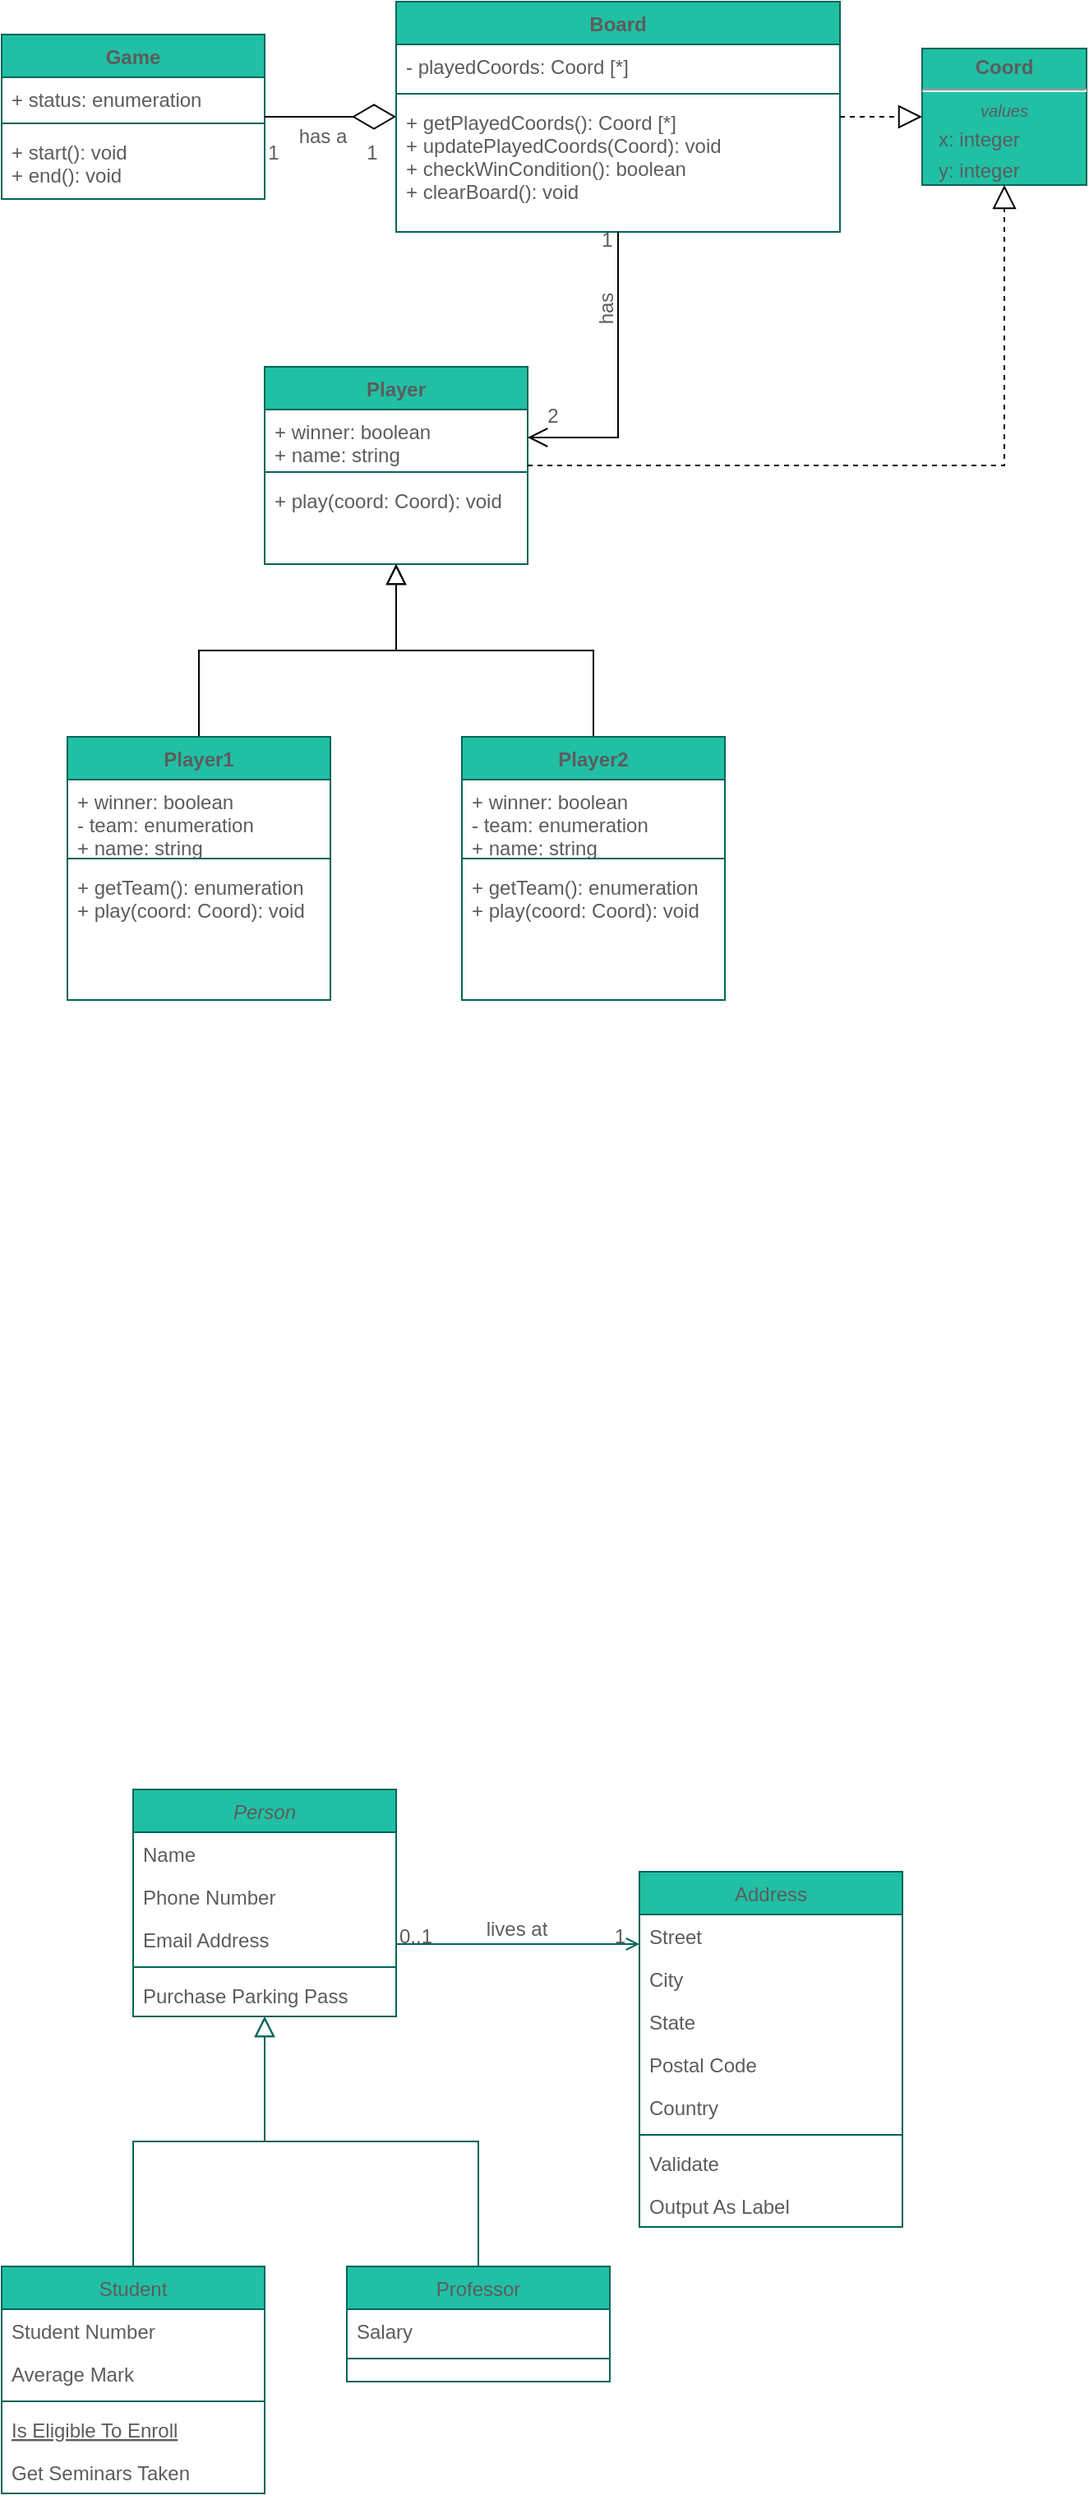 <mxfile version="20.0.4" type="device"><diagram id="C5RBs43oDa-KdzZeNtuy" name="Page-1"><mxGraphModel dx="1422" dy="752" grid="1" gridSize="10" guides="1" tooltips="1" connect="1" arrows="1" fold="1" page="1" pageScale="1" pageWidth="827" pageHeight="1169" math="0" shadow="0"><root><mxCell id="WIyWlLk6GJQsqaUBKTNV-0"/><mxCell id="WIyWlLk6GJQsqaUBKTNV-1" parent="WIyWlLk6GJQsqaUBKTNV-0"/><mxCell id="zkfFHV4jXpPFQw0GAbJ--0" value="Person" style="swimlane;fontStyle=2;align=center;verticalAlign=top;childLayout=stackLayout;horizontal=1;startSize=26;horizontalStack=0;resizeParent=1;resizeLast=0;collapsible=1;marginBottom=0;rounded=0;shadow=0;strokeWidth=1;fillColor=#21C0A5;strokeColor=#006658;fontColor=#5C5C5C;" parent="WIyWlLk6GJQsqaUBKTNV-1" vertex="1"><mxGeometry x="200" y="1120" width="160" height="138" as="geometry"><mxRectangle x="230" y="140" width="160" height="26" as="alternateBounds"/></mxGeometry></mxCell><mxCell id="zkfFHV4jXpPFQw0GAbJ--1" value="Name" style="text;align=left;verticalAlign=top;spacingLeft=4;spacingRight=4;overflow=hidden;rotatable=0;points=[[0,0.5],[1,0.5]];portConstraint=eastwest;fontColor=#5C5C5C;" parent="zkfFHV4jXpPFQw0GAbJ--0" vertex="1"><mxGeometry y="26" width="160" height="26" as="geometry"/></mxCell><mxCell id="zkfFHV4jXpPFQw0GAbJ--2" value="Phone Number" style="text;align=left;verticalAlign=top;spacingLeft=4;spacingRight=4;overflow=hidden;rotatable=0;points=[[0,0.5],[1,0.5]];portConstraint=eastwest;rounded=0;shadow=0;html=0;fontColor=#5C5C5C;" parent="zkfFHV4jXpPFQw0GAbJ--0" vertex="1"><mxGeometry y="52" width="160" height="26" as="geometry"/></mxCell><mxCell id="zkfFHV4jXpPFQw0GAbJ--3" value="Email Address" style="text;align=left;verticalAlign=top;spacingLeft=4;spacingRight=4;overflow=hidden;rotatable=0;points=[[0,0.5],[1,0.5]];portConstraint=eastwest;rounded=0;shadow=0;html=0;fontColor=#5C5C5C;" parent="zkfFHV4jXpPFQw0GAbJ--0" vertex="1"><mxGeometry y="78" width="160" height="26" as="geometry"/></mxCell><mxCell id="zkfFHV4jXpPFQw0GAbJ--4" value="" style="line;html=1;strokeWidth=1;align=left;verticalAlign=middle;spacingTop=-1;spacingLeft=3;spacingRight=3;rotatable=0;labelPosition=right;points=[];portConstraint=eastwest;fillColor=#21C0A5;strokeColor=#006658;fontColor=#5C5C5C;" parent="zkfFHV4jXpPFQw0GAbJ--0" vertex="1"><mxGeometry y="104" width="160" height="8" as="geometry"/></mxCell><mxCell id="zkfFHV4jXpPFQw0GAbJ--5" value="Purchase Parking Pass" style="text;align=left;verticalAlign=top;spacingLeft=4;spacingRight=4;overflow=hidden;rotatable=0;points=[[0,0.5],[1,0.5]];portConstraint=eastwest;fontColor=#5C5C5C;" parent="zkfFHV4jXpPFQw0GAbJ--0" vertex="1"><mxGeometry y="112" width="160" height="26" as="geometry"/></mxCell><mxCell id="zkfFHV4jXpPFQw0GAbJ--6" value="Student" style="swimlane;fontStyle=0;align=center;verticalAlign=top;childLayout=stackLayout;horizontal=1;startSize=26;horizontalStack=0;resizeParent=1;resizeLast=0;collapsible=1;marginBottom=0;rounded=0;shadow=0;strokeWidth=1;fillColor=#21C0A5;strokeColor=#006658;fontColor=#5C5C5C;" parent="WIyWlLk6GJQsqaUBKTNV-1" vertex="1"><mxGeometry x="120" y="1410" width="160" height="138" as="geometry"><mxRectangle x="130" y="380" width="160" height="26" as="alternateBounds"/></mxGeometry></mxCell><mxCell id="zkfFHV4jXpPFQw0GAbJ--7" value="Student Number" style="text;align=left;verticalAlign=top;spacingLeft=4;spacingRight=4;overflow=hidden;rotatable=0;points=[[0,0.5],[1,0.5]];portConstraint=eastwest;fontColor=#5C5C5C;" parent="zkfFHV4jXpPFQw0GAbJ--6" vertex="1"><mxGeometry y="26" width="160" height="26" as="geometry"/></mxCell><mxCell id="zkfFHV4jXpPFQw0GAbJ--8" value="Average Mark" style="text;align=left;verticalAlign=top;spacingLeft=4;spacingRight=4;overflow=hidden;rotatable=0;points=[[0,0.5],[1,0.5]];portConstraint=eastwest;rounded=0;shadow=0;html=0;fontColor=#5C5C5C;" parent="zkfFHV4jXpPFQw0GAbJ--6" vertex="1"><mxGeometry y="52" width="160" height="26" as="geometry"/></mxCell><mxCell id="zkfFHV4jXpPFQw0GAbJ--9" value="" style="line;html=1;strokeWidth=1;align=left;verticalAlign=middle;spacingTop=-1;spacingLeft=3;spacingRight=3;rotatable=0;labelPosition=right;points=[];portConstraint=eastwest;fillColor=#21C0A5;strokeColor=#006658;fontColor=#5C5C5C;" parent="zkfFHV4jXpPFQw0GAbJ--6" vertex="1"><mxGeometry y="78" width="160" height="8" as="geometry"/></mxCell><mxCell id="zkfFHV4jXpPFQw0GAbJ--10" value="Is Eligible To Enroll" style="text;align=left;verticalAlign=top;spacingLeft=4;spacingRight=4;overflow=hidden;rotatable=0;points=[[0,0.5],[1,0.5]];portConstraint=eastwest;fontStyle=4;fontColor=#5C5C5C;" parent="zkfFHV4jXpPFQw0GAbJ--6" vertex="1"><mxGeometry y="86" width="160" height="26" as="geometry"/></mxCell><mxCell id="zkfFHV4jXpPFQw0GAbJ--11" value="Get Seminars Taken" style="text;align=left;verticalAlign=top;spacingLeft=4;spacingRight=4;overflow=hidden;rotatable=0;points=[[0,0.5],[1,0.5]];portConstraint=eastwest;fontColor=#5C5C5C;" parent="zkfFHV4jXpPFQw0GAbJ--6" vertex="1"><mxGeometry y="112" width="160" height="26" as="geometry"/></mxCell><mxCell id="zkfFHV4jXpPFQw0GAbJ--12" value="" style="endArrow=block;endSize=10;endFill=0;shadow=0;strokeWidth=1;rounded=0;edgeStyle=elbowEdgeStyle;elbow=vertical;strokeColor=#006658;fontColor=#5C5C5C;" parent="WIyWlLk6GJQsqaUBKTNV-1" source="zkfFHV4jXpPFQw0GAbJ--6" target="zkfFHV4jXpPFQw0GAbJ--5" edge="1"><mxGeometry width="160" relative="1" as="geometry"><mxPoint x="200" y="1253" as="sourcePoint"/><mxPoint x="200" y="1253" as="targetPoint"/></mxGeometry></mxCell><mxCell id="zkfFHV4jXpPFQw0GAbJ--13" value="Professor" style="swimlane;fontStyle=0;align=center;verticalAlign=top;childLayout=stackLayout;horizontal=1;startSize=26;horizontalStack=0;resizeParent=1;resizeLast=0;collapsible=1;marginBottom=0;rounded=0;shadow=0;strokeWidth=1;fillColor=#21C0A5;strokeColor=#006658;fontColor=#5C5C5C;" parent="WIyWlLk6GJQsqaUBKTNV-1" vertex="1"><mxGeometry x="330" y="1410" width="160" height="70" as="geometry"><mxRectangle x="340" y="380" width="170" height="26" as="alternateBounds"/></mxGeometry></mxCell><mxCell id="zkfFHV4jXpPFQw0GAbJ--14" value="Salary" style="text;align=left;verticalAlign=top;spacingLeft=4;spacingRight=4;overflow=hidden;rotatable=0;points=[[0,0.5],[1,0.5]];portConstraint=eastwest;fontColor=#5C5C5C;" parent="zkfFHV4jXpPFQw0GAbJ--13" vertex="1"><mxGeometry y="26" width="160" height="26" as="geometry"/></mxCell><mxCell id="zkfFHV4jXpPFQw0GAbJ--15" value="" style="line;html=1;strokeWidth=1;align=left;verticalAlign=middle;spacingTop=-1;spacingLeft=3;spacingRight=3;rotatable=0;labelPosition=right;points=[];portConstraint=eastwest;fillColor=#21C0A5;strokeColor=#006658;fontColor=#5C5C5C;" parent="zkfFHV4jXpPFQw0GAbJ--13" vertex="1"><mxGeometry y="52" width="160" height="8" as="geometry"/></mxCell><mxCell id="zkfFHV4jXpPFQw0GAbJ--16" value="" style="endArrow=block;endSize=10;endFill=0;shadow=0;strokeWidth=1;rounded=0;edgeStyle=elbowEdgeStyle;elbow=vertical;strokeColor=#006658;fontColor=#5C5C5C;" parent="WIyWlLk6GJQsqaUBKTNV-1" source="zkfFHV4jXpPFQw0GAbJ--13" target="zkfFHV4jXpPFQw0GAbJ--5" edge="1"><mxGeometry width="160" relative="1" as="geometry"><mxPoint x="210" y="1423" as="sourcePoint"/><mxPoint x="300" y="1260" as="targetPoint"/></mxGeometry></mxCell><mxCell id="zkfFHV4jXpPFQw0GAbJ--17" value="Address" style="swimlane;fontStyle=0;align=center;verticalAlign=top;childLayout=stackLayout;horizontal=1;startSize=26;horizontalStack=0;resizeParent=1;resizeLast=0;collapsible=1;marginBottom=0;rounded=0;shadow=0;strokeWidth=1;fillColor=#21C0A5;strokeColor=#006658;fontColor=#5C5C5C;" parent="WIyWlLk6GJQsqaUBKTNV-1" vertex="1"><mxGeometry x="508" y="1170" width="160" height="216" as="geometry"><mxRectangle x="550" y="140" width="160" height="26" as="alternateBounds"/></mxGeometry></mxCell><mxCell id="zkfFHV4jXpPFQw0GAbJ--18" value="Street" style="text;align=left;verticalAlign=top;spacingLeft=4;spacingRight=4;overflow=hidden;rotatable=0;points=[[0,0.5],[1,0.5]];portConstraint=eastwest;fontColor=#5C5C5C;" parent="zkfFHV4jXpPFQw0GAbJ--17" vertex="1"><mxGeometry y="26" width="160" height="26" as="geometry"/></mxCell><mxCell id="zkfFHV4jXpPFQw0GAbJ--19" value="City" style="text;align=left;verticalAlign=top;spacingLeft=4;spacingRight=4;overflow=hidden;rotatable=0;points=[[0,0.5],[1,0.5]];portConstraint=eastwest;rounded=0;shadow=0;html=0;fontColor=#5C5C5C;" parent="zkfFHV4jXpPFQw0GAbJ--17" vertex="1"><mxGeometry y="52" width="160" height="26" as="geometry"/></mxCell><mxCell id="zkfFHV4jXpPFQw0GAbJ--20" value="State" style="text;align=left;verticalAlign=top;spacingLeft=4;spacingRight=4;overflow=hidden;rotatable=0;points=[[0,0.5],[1,0.5]];portConstraint=eastwest;rounded=0;shadow=0;html=0;fontColor=#5C5C5C;" parent="zkfFHV4jXpPFQw0GAbJ--17" vertex="1"><mxGeometry y="78" width="160" height="26" as="geometry"/></mxCell><mxCell id="zkfFHV4jXpPFQw0GAbJ--21" value="Postal Code" style="text;align=left;verticalAlign=top;spacingLeft=4;spacingRight=4;overflow=hidden;rotatable=0;points=[[0,0.5],[1,0.5]];portConstraint=eastwest;rounded=0;shadow=0;html=0;fontColor=#5C5C5C;" parent="zkfFHV4jXpPFQw0GAbJ--17" vertex="1"><mxGeometry y="104" width="160" height="26" as="geometry"/></mxCell><mxCell id="zkfFHV4jXpPFQw0GAbJ--22" value="Country" style="text;align=left;verticalAlign=top;spacingLeft=4;spacingRight=4;overflow=hidden;rotatable=0;points=[[0,0.5],[1,0.5]];portConstraint=eastwest;rounded=0;shadow=0;html=0;fontColor=#5C5C5C;" parent="zkfFHV4jXpPFQw0GAbJ--17" vertex="1"><mxGeometry y="130" width="160" height="26" as="geometry"/></mxCell><mxCell id="zkfFHV4jXpPFQw0GAbJ--23" value="" style="line;html=1;strokeWidth=1;align=left;verticalAlign=middle;spacingTop=-1;spacingLeft=3;spacingRight=3;rotatable=0;labelPosition=right;points=[];portConstraint=eastwest;fillColor=#21C0A5;strokeColor=#006658;fontColor=#5C5C5C;" parent="zkfFHV4jXpPFQw0GAbJ--17" vertex="1"><mxGeometry y="156" width="160" height="8" as="geometry"/></mxCell><mxCell id="zkfFHV4jXpPFQw0GAbJ--24" value="Validate" style="text;align=left;verticalAlign=top;spacingLeft=4;spacingRight=4;overflow=hidden;rotatable=0;points=[[0,0.5],[1,0.5]];portConstraint=eastwest;fontColor=#5C5C5C;" parent="zkfFHV4jXpPFQw0GAbJ--17" vertex="1"><mxGeometry y="164" width="160" height="26" as="geometry"/></mxCell><mxCell id="zkfFHV4jXpPFQw0GAbJ--25" value="Output As Label" style="text;align=left;verticalAlign=top;spacingLeft=4;spacingRight=4;overflow=hidden;rotatable=0;points=[[0,0.5],[1,0.5]];portConstraint=eastwest;fontColor=#5C5C5C;" parent="zkfFHV4jXpPFQw0GAbJ--17" vertex="1"><mxGeometry y="190" width="160" height="26" as="geometry"/></mxCell><mxCell id="zkfFHV4jXpPFQw0GAbJ--26" value="" style="endArrow=open;shadow=0;strokeWidth=1;rounded=0;endFill=1;edgeStyle=elbowEdgeStyle;elbow=vertical;strokeColor=#006658;fontColor=#5C5C5C;" parent="WIyWlLk6GJQsqaUBKTNV-1" source="zkfFHV4jXpPFQw0GAbJ--0" target="zkfFHV4jXpPFQw0GAbJ--17" edge="1"><mxGeometry x="0.5" y="41" relative="1" as="geometry"><mxPoint x="380" y="1242" as="sourcePoint"/><mxPoint x="540" y="1242" as="targetPoint"/><mxPoint x="-40" y="32" as="offset"/></mxGeometry></mxCell><mxCell id="zkfFHV4jXpPFQw0GAbJ--27" value="0..1" style="resizable=0;align=left;verticalAlign=bottom;labelBackgroundColor=none;fontSize=12;fillColor=#21C0A5;strokeColor=#006658;fontColor=#5C5C5C;" parent="zkfFHV4jXpPFQw0GAbJ--26" connectable="0" vertex="1"><mxGeometry x="-1" relative="1" as="geometry"><mxPoint y="4" as="offset"/></mxGeometry></mxCell><mxCell id="zkfFHV4jXpPFQw0GAbJ--28" value="1" style="resizable=0;align=right;verticalAlign=bottom;labelBackgroundColor=none;fontSize=12;fillColor=#21C0A5;strokeColor=#006658;fontColor=#5C5C5C;" parent="zkfFHV4jXpPFQw0GAbJ--26" connectable="0" vertex="1"><mxGeometry x="1" relative="1" as="geometry"><mxPoint x="-7" y="4" as="offset"/></mxGeometry></mxCell><mxCell id="zkfFHV4jXpPFQw0GAbJ--29" value="lives at" style="text;html=1;resizable=0;points=[];;align=center;verticalAlign=middle;labelBackgroundColor=none;rounded=0;shadow=0;strokeWidth=1;fontSize=12;fontColor=#5C5C5C;" parent="zkfFHV4jXpPFQw0GAbJ--26" vertex="1" connectable="0"><mxGeometry x="0.5" y="49" relative="1" as="geometry"><mxPoint x="-38" y="40" as="offset"/></mxGeometry></mxCell><mxCell id="DaLjHtTY6QSCcPBX6hwr-0" value="Game" style="swimlane;fontStyle=1;align=center;verticalAlign=top;childLayout=stackLayout;horizontal=1;startSize=26;horizontalStack=0;resizeParent=1;resizeParentMax=0;resizeLast=0;collapsible=1;marginBottom=0;fillColor=#21C0A5;strokeColor=#006658;fontColor=#5C5C5C;" vertex="1" parent="WIyWlLk6GJQsqaUBKTNV-1"><mxGeometry x="120" y="53" width="160" height="100" as="geometry"/></mxCell><mxCell id="DaLjHtTY6QSCcPBX6hwr-1" value="+ status: enumeration&#xA;" style="text;strokeColor=none;fillColor=none;align=left;verticalAlign=top;spacingLeft=4;spacingRight=4;overflow=hidden;rotatable=0;points=[[0,0.5],[1,0.5]];portConstraint=eastwest;fontColor=#5C5C5C;" vertex="1" parent="DaLjHtTY6QSCcPBX6hwr-0"><mxGeometry y="26" width="160" height="24" as="geometry"/></mxCell><mxCell id="DaLjHtTY6QSCcPBX6hwr-2" value="" style="line;strokeWidth=1;fillColor=none;align=left;verticalAlign=middle;spacingTop=-1;spacingLeft=3;spacingRight=3;rotatable=0;labelPosition=right;points=[];portConstraint=eastwest;strokeColor=#006658;fontColor=#5C5C5C;" vertex="1" parent="DaLjHtTY6QSCcPBX6hwr-0"><mxGeometry y="50" width="160" height="8" as="geometry"/></mxCell><mxCell id="DaLjHtTY6QSCcPBX6hwr-3" value="+ start(): void&#xA;+ end(): void&#xA;" style="text;strokeColor=none;fillColor=none;align=left;verticalAlign=top;spacingLeft=4;spacingRight=4;overflow=hidden;rotatable=0;points=[[0,0.5],[1,0.5]];portConstraint=eastwest;fontColor=#5C5C5C;" vertex="1" parent="DaLjHtTY6QSCcPBX6hwr-0"><mxGeometry y="58" width="160" height="42" as="geometry"/></mxCell><mxCell id="DaLjHtTY6QSCcPBX6hwr-4" value="Board" style="swimlane;fontStyle=1;align=center;verticalAlign=top;childLayout=stackLayout;horizontal=1;startSize=26;horizontalStack=0;resizeParent=1;resizeParentMax=0;resizeLast=0;collapsible=1;marginBottom=0;fillColor=#21C0A5;strokeColor=#006658;fontColor=#5C5C5C;" vertex="1" parent="WIyWlLk6GJQsqaUBKTNV-1"><mxGeometry x="360" y="33" width="270" height="140" as="geometry"/></mxCell><mxCell id="DaLjHtTY6QSCcPBX6hwr-5" value="- playedCoords: Coord [*]" style="text;strokeColor=none;fillColor=none;align=left;verticalAlign=top;spacingLeft=4;spacingRight=4;overflow=hidden;rotatable=0;points=[[0,0.5],[1,0.5]];portConstraint=eastwest;fontColor=#5C5C5C;" vertex="1" parent="DaLjHtTY6QSCcPBX6hwr-4"><mxGeometry y="26" width="270" height="26" as="geometry"/></mxCell><mxCell id="DaLjHtTY6QSCcPBX6hwr-6" value="" style="line;strokeWidth=1;fillColor=none;align=left;verticalAlign=middle;spacingTop=-1;spacingLeft=3;spacingRight=3;rotatable=0;labelPosition=right;points=[];portConstraint=eastwest;strokeColor=#006658;fontColor=#5C5C5C;" vertex="1" parent="DaLjHtTY6QSCcPBX6hwr-4"><mxGeometry y="52" width="270" height="8" as="geometry"/></mxCell><mxCell id="DaLjHtTY6QSCcPBX6hwr-7" value="+ getPlayedCoords(): Coord [*]&#xA;+ updatePlayedCoords(Coord): void&#xA;+ checkWinCondition(): boolean&#xA;+ clearBoard(): void" style="text;strokeColor=none;fillColor=none;align=left;verticalAlign=top;spacingLeft=4;spacingRight=4;overflow=hidden;rotatable=0;points=[[0,0.5],[1,0.5]];portConstraint=eastwest;fontColor=#5C5C5C;" vertex="1" parent="DaLjHtTY6QSCcPBX6hwr-4"><mxGeometry y="60" width="270" height="80" as="geometry"/></mxCell><mxCell id="DaLjHtTY6QSCcPBX6hwr-12" value="Player" style="swimlane;fontStyle=1;align=center;verticalAlign=top;childLayout=stackLayout;horizontal=1;startSize=26;horizontalStack=0;resizeParent=1;resizeParentMax=0;resizeLast=0;collapsible=1;marginBottom=0;fillColor=#21C0A5;strokeColor=#006658;fontColor=#5C5C5C;" vertex="1" parent="WIyWlLk6GJQsqaUBKTNV-1"><mxGeometry x="280" y="255" width="160" height="120" as="geometry"><mxRectangle x="280" y="290" width="80" height="30" as="alternateBounds"/></mxGeometry></mxCell><mxCell id="DaLjHtTY6QSCcPBX6hwr-13" value="+ winner: boolean&#xA;+ name: string" style="text;strokeColor=none;fillColor=none;align=left;verticalAlign=top;spacingLeft=4;spacingRight=4;overflow=hidden;rotatable=0;points=[[0,0.5],[1,0.5]];portConstraint=eastwest;fontColor=#5C5C5C;" vertex="1" parent="DaLjHtTY6QSCcPBX6hwr-12"><mxGeometry y="26" width="160" height="34" as="geometry"/></mxCell><mxCell id="DaLjHtTY6QSCcPBX6hwr-14" value="" style="line;strokeWidth=1;fillColor=none;align=left;verticalAlign=middle;spacingTop=-1;spacingLeft=3;spacingRight=3;rotatable=0;labelPosition=right;points=[];portConstraint=eastwest;strokeColor=#006658;fontColor=#5C5C5C;" vertex="1" parent="DaLjHtTY6QSCcPBX6hwr-12"><mxGeometry y="60" width="160" height="8" as="geometry"/></mxCell><mxCell id="DaLjHtTY6QSCcPBX6hwr-15" value="+ play(coord: Coord): void&#xA;&#xA;" style="text;strokeColor=none;fillColor=none;align=left;verticalAlign=top;spacingLeft=4;spacingRight=4;overflow=hidden;rotatable=0;points=[[0,0.5],[1,0.5]];portConstraint=eastwest;fontColor=#5C5C5C;" vertex="1" parent="DaLjHtTY6QSCcPBX6hwr-12"><mxGeometry y="68" width="160" height="52" as="geometry"/></mxCell><mxCell id="DaLjHtTY6QSCcPBX6hwr-86" style="edgeStyle=orthogonalEdgeStyle;rounded=0;sketch=0;orthogonalLoop=1;jettySize=auto;html=1;fontColor=#5C5C5C;startArrow=none;startFill=0;endArrow=block;endFill=0;startSize=0;endSize=10;strokeColor=default;fillColor=#21C0A5;" edge="1" parent="WIyWlLk6GJQsqaUBKTNV-1" source="DaLjHtTY6QSCcPBX6hwr-16" target="DaLjHtTY6QSCcPBX6hwr-12"><mxGeometry relative="1" as="geometry"/></mxCell><mxCell id="DaLjHtTY6QSCcPBX6hwr-16" value="Player1" style="swimlane;fontStyle=1;align=center;verticalAlign=top;childLayout=stackLayout;horizontal=1;startSize=26;horizontalStack=0;resizeParent=1;resizeParentMax=0;resizeLast=0;collapsible=1;marginBottom=0;fillColor=#21C0A5;strokeColor=#006658;fontColor=#5C5C5C;" vertex="1" parent="WIyWlLk6GJQsqaUBKTNV-1"><mxGeometry x="160" y="480" width="160" height="160" as="geometry"/></mxCell><mxCell id="DaLjHtTY6QSCcPBX6hwr-17" value="+ winner: boolean&#xA;- team: enumeration&#xA;+ name: string&#xA;" style="text;strokeColor=none;fillColor=none;align=left;verticalAlign=top;spacingLeft=4;spacingRight=4;overflow=hidden;rotatable=0;points=[[0,0.5],[1,0.5]];portConstraint=eastwest;fontColor=#5C5C5C;" vertex="1" parent="DaLjHtTY6QSCcPBX6hwr-16"><mxGeometry y="26" width="160" height="44" as="geometry"/></mxCell><mxCell id="DaLjHtTY6QSCcPBX6hwr-18" value="" style="line;strokeWidth=1;fillColor=none;align=left;verticalAlign=middle;spacingTop=-1;spacingLeft=3;spacingRight=3;rotatable=0;labelPosition=right;points=[];portConstraint=eastwest;strokeColor=#006658;fontColor=#5C5C5C;" vertex="1" parent="DaLjHtTY6QSCcPBX6hwr-16"><mxGeometry y="70" width="160" height="8" as="geometry"/></mxCell><mxCell id="DaLjHtTY6QSCcPBX6hwr-19" value="+ getTeam(): enumeration&#xA;+ play(coord: Coord): void&#xA;&#xA;&#xA;&#xA;" style="text;strokeColor=none;fillColor=none;align=left;verticalAlign=top;spacingLeft=4;spacingRight=4;overflow=hidden;rotatable=0;points=[[0,0.5],[1,0.5]];portConstraint=eastwest;fontColor=#5C5C5C;" vertex="1" parent="DaLjHtTY6QSCcPBX6hwr-16"><mxGeometry y="78" width="160" height="82" as="geometry"/></mxCell><mxCell id="DaLjHtTY6QSCcPBX6hwr-46" value="&lt;p style=&quot;margin:0px;margin-top:4px;text-align:center;&quot;&gt;&lt;b&gt;Coord&lt;/b&gt;&lt;br&gt;&lt;/p&gt;&lt;hr&gt;&lt;p style=&quot;font-size:10px;margin:0px;margin-top:4px;text-align:center;&quot;&gt;&lt;i&gt;values&lt;/i&gt;&lt;/p&gt;&lt;p style=&quot;margin:0px;margin-top:4px;margin-left:10px;text-align:left;&quot;&gt;x: integer&lt;/p&gt;&lt;p style=&quot;margin:0px;margin-top:4px;margin-left:10px;text-align:left;&quot;&gt;y: integer&lt;br&gt;&lt;/p&gt;" style="shape=rect;html=1;overflow=fill;whiteSpace=wrap;rounded=0;sketch=0;fontColor=#5C5C5C;strokeColor=#006658;fillColor=#21C0A5;" vertex="1" parent="WIyWlLk6GJQsqaUBKTNV-1"><mxGeometry x="680" y="61.5" width="100" height="83" as="geometry"/></mxCell><mxCell id="DaLjHtTY6QSCcPBX6hwr-60" value="" style="endArrow=diamondThin;endFill=0;endSize=24;html=1;rounded=0;sketch=0;fontColor=#5C5C5C;strokeColor=default;fillColor=#21C0A5;" edge="1" parent="WIyWlLk6GJQsqaUBKTNV-1" source="DaLjHtTY6QSCcPBX6hwr-0" target="DaLjHtTY6QSCcPBX6hwr-4"><mxGeometry width="160" relative="1" as="geometry"><mxPoint x="220" y="190" as="sourcePoint"/><mxPoint x="380" y="190" as="targetPoint"/></mxGeometry></mxCell><mxCell id="DaLjHtTY6QSCcPBX6hwr-62" value="1" style="text;html=1;align=center;verticalAlign=middle;resizable=0;points=[];autosize=1;strokeColor=none;fillColor=none;fontColor=#5C5C5C;" vertex="1" parent="WIyWlLk6GJQsqaUBKTNV-1"><mxGeometry x="270" y="110" width="30" height="30" as="geometry"/></mxCell><mxCell id="DaLjHtTY6QSCcPBX6hwr-64" value="has a" style="text;html=1;align=center;verticalAlign=middle;resizable=0;points=[];autosize=1;strokeColor=none;fillColor=none;fontColor=#5C5C5C;" vertex="1" parent="WIyWlLk6GJQsqaUBKTNV-1"><mxGeometry x="290" y="100" width="50" height="30" as="geometry"/></mxCell><mxCell id="DaLjHtTY6QSCcPBX6hwr-70" style="edgeStyle=orthogonalEdgeStyle;rounded=0;sketch=0;orthogonalLoop=1;jettySize=auto;html=1;fontColor=#5C5C5C;endArrow=open;endFill=0;startSize=0;endSize=10;strokeColor=default;fillColor=#21C0A5;startArrow=none;startFill=0;" edge="1" parent="WIyWlLk6GJQsqaUBKTNV-1" source="DaLjHtTY6QSCcPBX6hwr-4" target="DaLjHtTY6QSCcPBX6hwr-13"><mxGeometry relative="1" as="geometry"/></mxCell><mxCell id="DaLjHtTY6QSCcPBX6hwr-72" value="1" style="text;html=1;align=center;verticalAlign=middle;resizable=0;points=[];autosize=1;strokeColor=none;fillColor=none;fontColor=#5C5C5C;" vertex="1" parent="WIyWlLk6GJQsqaUBKTNV-1"><mxGeometry x="330" y="110" width="30" height="30" as="geometry"/></mxCell><mxCell id="DaLjHtTY6QSCcPBX6hwr-73" value="2" style="text;html=1;align=center;verticalAlign=middle;resizable=0;points=[];autosize=1;strokeColor=none;fillColor=none;fontColor=#5C5C5C;" vertex="1" parent="WIyWlLk6GJQsqaUBKTNV-1"><mxGeometry x="440" y="270" width="30" height="30" as="geometry"/></mxCell><mxCell id="DaLjHtTY6QSCcPBX6hwr-74" value="has" style="text;html=1;align=center;verticalAlign=middle;resizable=0;points=[];autosize=1;strokeColor=none;fillColor=none;fontColor=#5C5C5C;rotation=270;" vertex="1" parent="WIyWlLk6GJQsqaUBKTNV-1"><mxGeometry x="468" y="205" width="40" height="30" as="geometry"/></mxCell><mxCell id="DaLjHtTY6QSCcPBX6hwr-85" style="edgeStyle=orthogonalEdgeStyle;rounded=0;sketch=0;orthogonalLoop=1;jettySize=auto;html=1;fontColor=#5C5C5C;startArrow=none;startFill=0;endArrow=block;endFill=0;startSize=0;endSize=10;strokeColor=default;fillColor=#21C0A5;" edge="1" parent="WIyWlLk6GJQsqaUBKTNV-1" source="DaLjHtTY6QSCcPBX6hwr-80" target="DaLjHtTY6QSCcPBX6hwr-12"><mxGeometry relative="1" as="geometry"><mxPoint x="450" y="380" as="targetPoint"/></mxGeometry></mxCell><mxCell id="DaLjHtTY6QSCcPBX6hwr-80" value="Player2" style="swimlane;fontStyle=1;align=center;verticalAlign=top;childLayout=stackLayout;horizontal=1;startSize=26;horizontalStack=0;resizeParent=1;resizeParentMax=0;resizeLast=0;collapsible=1;marginBottom=0;fillColor=#21C0A5;strokeColor=#006658;fontColor=#5C5C5C;" vertex="1" parent="WIyWlLk6GJQsqaUBKTNV-1"><mxGeometry x="400" y="480" width="160" height="160" as="geometry"/></mxCell><mxCell id="DaLjHtTY6QSCcPBX6hwr-81" value="+ winner: boolean&#xA;- team: enumeration&#xA;+ name: string&#xA;" style="text;strokeColor=none;fillColor=none;align=left;verticalAlign=top;spacingLeft=4;spacingRight=4;overflow=hidden;rotatable=0;points=[[0,0.5],[1,0.5]];portConstraint=eastwest;fontColor=#5C5C5C;" vertex="1" parent="DaLjHtTY6QSCcPBX6hwr-80"><mxGeometry y="26" width="160" height="44" as="geometry"/></mxCell><mxCell id="DaLjHtTY6QSCcPBX6hwr-82" value="" style="line;strokeWidth=1;fillColor=none;align=left;verticalAlign=middle;spacingTop=-1;spacingLeft=3;spacingRight=3;rotatable=0;labelPosition=right;points=[];portConstraint=eastwest;strokeColor=#006658;fontColor=#5C5C5C;" vertex="1" parent="DaLjHtTY6QSCcPBX6hwr-80"><mxGeometry y="70" width="160" height="8" as="geometry"/></mxCell><mxCell id="DaLjHtTY6QSCcPBX6hwr-83" value="+ getTeam(): enumeration&#xA;+ play(coord: Coord): void&#xA;&#xA;&#xA;&#xA;&#xA;&#xA;" style="text;strokeColor=none;fillColor=none;align=left;verticalAlign=top;spacingLeft=4;spacingRight=4;overflow=hidden;rotatable=0;points=[[0,0.5],[1,0.5]];portConstraint=eastwest;fontColor=#5C5C5C;" vertex="1" parent="DaLjHtTY6QSCcPBX6hwr-80"><mxGeometry y="78" width="160" height="82" as="geometry"/></mxCell><mxCell id="DaLjHtTY6QSCcPBX6hwr-87" value="1" style="text;html=1;align=center;verticalAlign=middle;resizable=0;points=[];autosize=1;strokeColor=none;fillColor=none;fontColor=#5C5C5C;" vertex="1" parent="WIyWlLk6GJQsqaUBKTNV-1"><mxGeometry x="473" y="163" width="30" height="30" as="geometry"/></mxCell><mxCell id="DaLjHtTY6QSCcPBX6hwr-88" value="" style="endArrow=block;dashed=1;endFill=0;endSize=12;html=1;rounded=0;sketch=0;fontColor=#5C5C5C;strokeColor=default;fillColor=#21C0A5;edgeStyle=orthogonalEdgeStyle;" edge="1" parent="WIyWlLk6GJQsqaUBKTNV-1" source="DaLjHtTY6QSCcPBX6hwr-12" target="DaLjHtTY6QSCcPBX6hwr-46"><mxGeometry width="160" relative="1" as="geometry"><mxPoint x="540" y="350" as="sourcePoint"/><mxPoint x="630" y="330" as="targetPoint"/></mxGeometry></mxCell><mxCell id="DaLjHtTY6QSCcPBX6hwr-89" value="" style="endArrow=block;dashed=1;endFill=0;endSize=12;html=1;rounded=0;sketch=0;fontColor=#5C5C5C;strokeColor=default;fillColor=#21C0A5;" edge="1" parent="WIyWlLk6GJQsqaUBKTNV-1" source="DaLjHtTY6QSCcPBX6hwr-4" target="DaLjHtTY6QSCcPBX6hwr-46"><mxGeometry width="160" relative="1" as="geometry"><mxPoint x="503" y="205" as="sourcePoint"/><mxPoint x="663" y="205" as="targetPoint"/></mxGeometry></mxCell></root></mxGraphModel></diagram></mxfile>